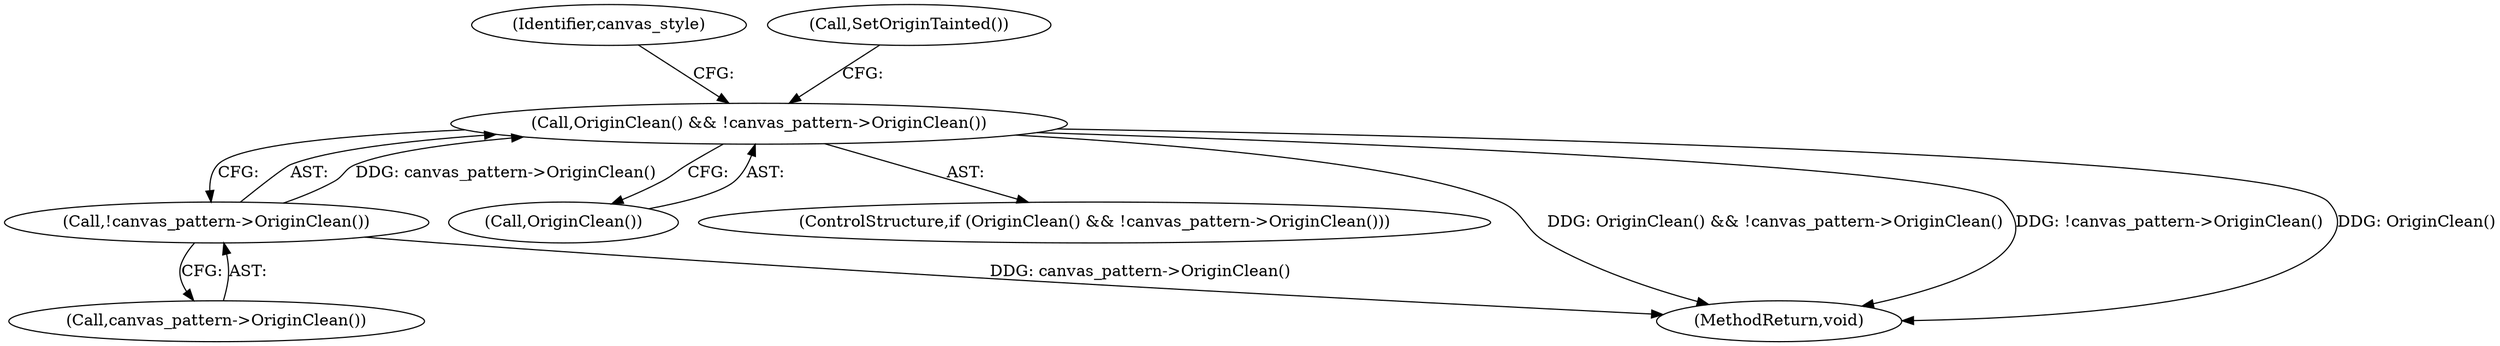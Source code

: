 digraph "1_Chrome_6ed26f014f76f10e76e80636027a2db9dcbe1664_4@del" {
"1000160" [label="(Call,OriginClean() && !canvas_pattern->OriginClean())"];
"1000162" [label="(Call,!canvas_pattern->OriginClean())"];
"1000161" [label="(Call,OriginClean())"];
"1000162" [label="(Call,!canvas_pattern->OriginClean())"];
"1000168" [label="(Identifier,canvas_style)"];
"1000159" [label="(ControlStructure,if (OriginClean() && !canvas_pattern->OriginClean()))"];
"1000163" [label="(Call,canvas_pattern->OriginClean())"];
"1000165" [label="(Call,SetOriginTainted())"];
"1000160" [label="(Call,OriginClean() && !canvas_pattern->OriginClean())"];
"1000178" [label="(MethodReturn,void)"];
"1000160" -> "1000159"  [label="AST: "];
"1000160" -> "1000161"  [label="CFG: "];
"1000160" -> "1000162"  [label="CFG: "];
"1000161" -> "1000160"  [label="AST: "];
"1000162" -> "1000160"  [label="AST: "];
"1000165" -> "1000160"  [label="CFG: "];
"1000168" -> "1000160"  [label="CFG: "];
"1000160" -> "1000178"  [label="DDG: OriginClean() && !canvas_pattern->OriginClean()"];
"1000160" -> "1000178"  [label="DDG: !canvas_pattern->OriginClean()"];
"1000160" -> "1000178"  [label="DDG: OriginClean()"];
"1000162" -> "1000160"  [label="DDG: canvas_pattern->OriginClean()"];
"1000162" -> "1000163"  [label="CFG: "];
"1000163" -> "1000162"  [label="AST: "];
"1000162" -> "1000178"  [label="DDG: canvas_pattern->OriginClean()"];
}
